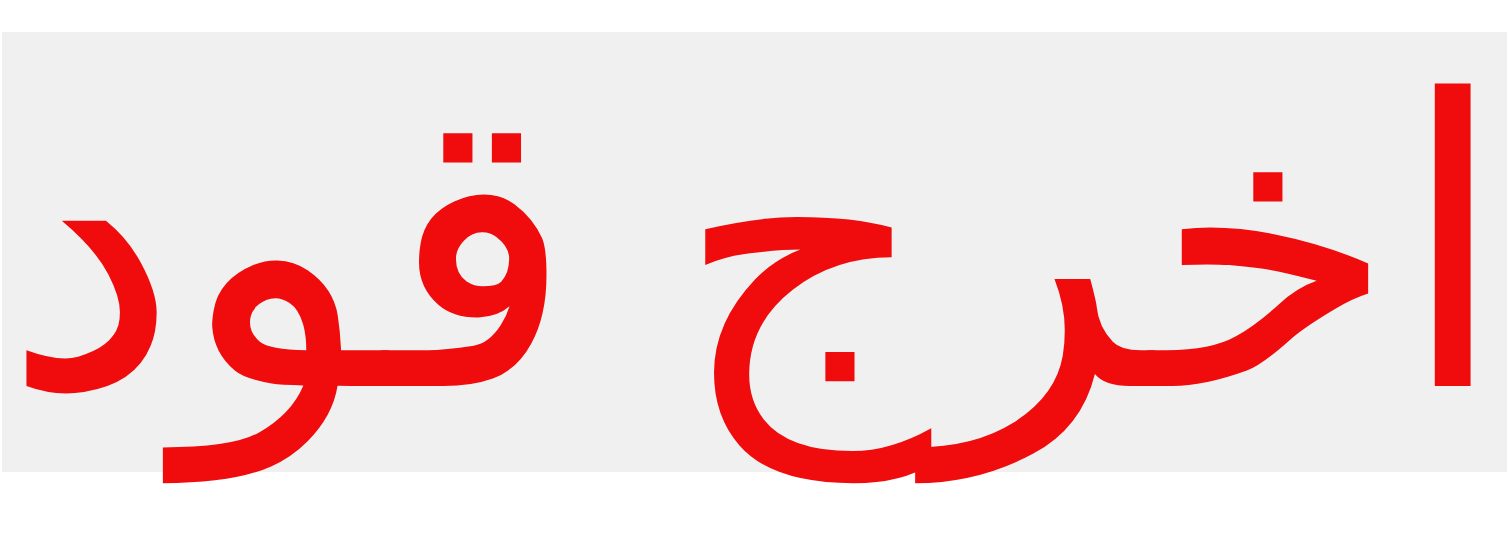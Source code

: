 <mxfile>
    <diagram id="Jkh-uVV57qmhIs3wSYzl" name="Page-1">
        <mxGraphModel dx="820" dy="611" grid="1" gridSize="10" guides="1" tooltips="1" connect="1" arrows="1" fold="1" page="1" pageScale="1" pageWidth="850" pageHeight="1100" math="0" shadow="0">
            <root>
                <mxCell id="0"/>
                <mxCell id="1" parent="0"/>
                <mxCell id="2" value="&lt;span style=&quot;font-size: 199px; text-align: left; background-color: oklab(0.085 0.0 0.0 / 0.06);&quot;&gt;اخرج قود&lt;/span&gt;" style="text;align=center;html=1;verticalAlign=top;rounded=0;strokeWidth=8;fontSize=199;fontStyle=0;fontFamily=Verdana;horizontal=1;fontColor=#F00C0C;" vertex="1" parent="1">
                    <mxGeometry x="163" y="100" width="525" height="270" as="geometry"/>
                </mxCell>
            </root>
        </mxGraphModel>
    </diagram>
</mxfile>